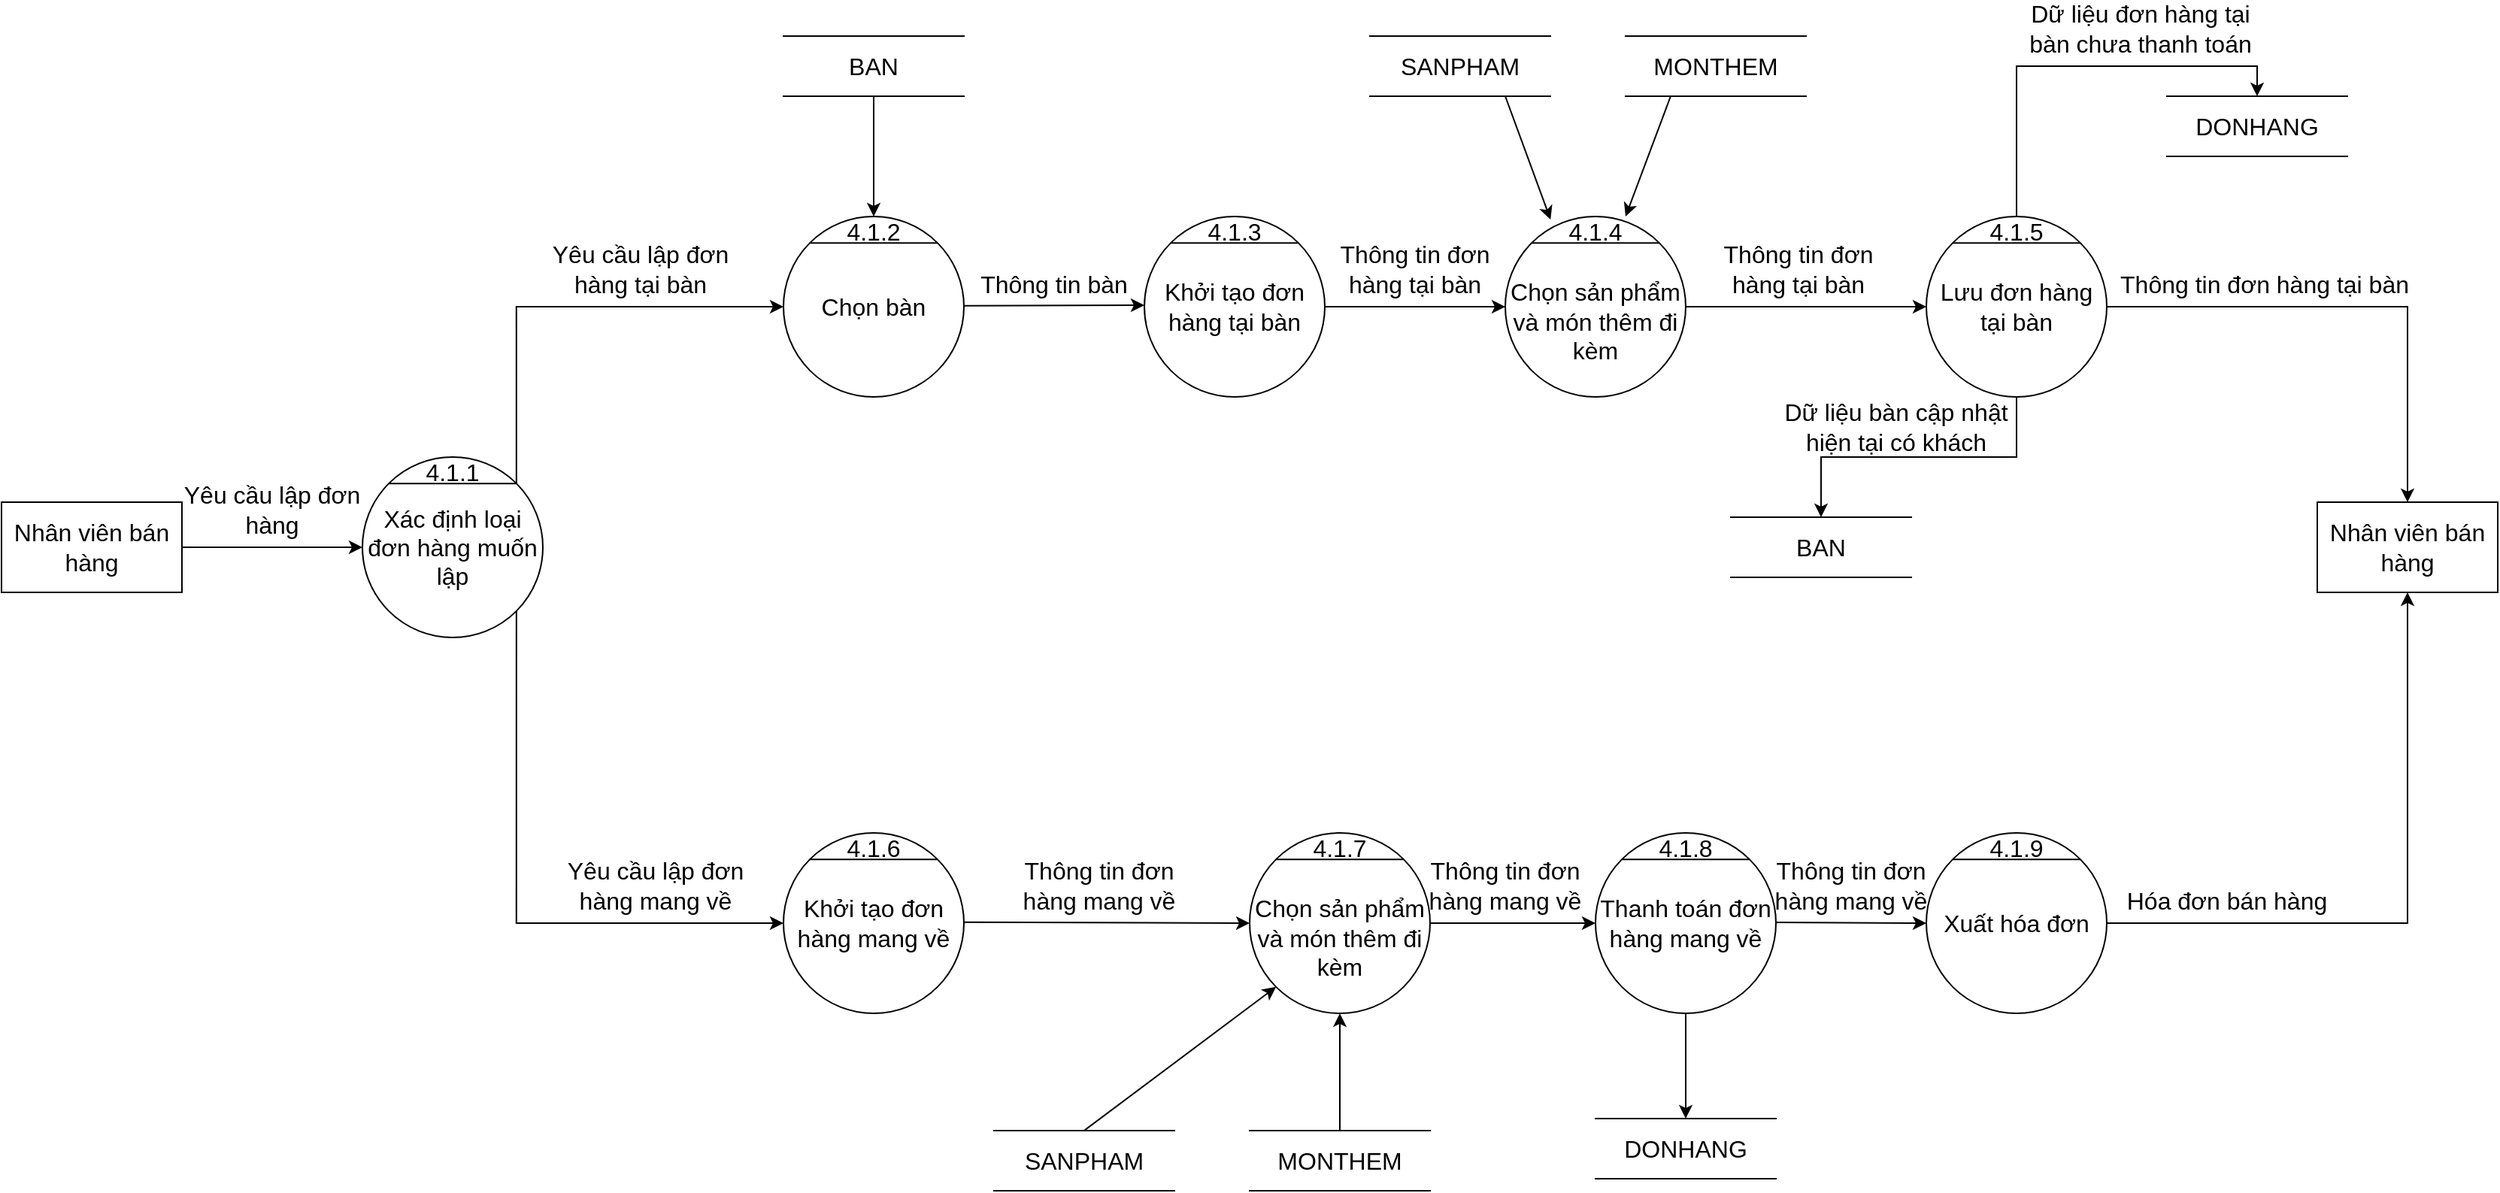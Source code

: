 <mxfile version="16.4.11" type="device"><diagram id="r7d7az37Ca1UuhSIRpS6" name="Page-1"><mxGraphModel dx="1888" dy="641" grid="1" gridSize="10" guides="1" tooltips="1" connect="1" arrows="1" fold="1" page="1" pageScale="1" pageWidth="850" pageHeight="1100" math="0" shadow="0"><root><mxCell id="0"/><mxCell id="1" parent="0"/><mxCell id="aVuV3VAq3IfDHSAjyxm4-2" value="Chọn bàn" style="ellipse;whiteSpace=wrap;html=1;aspect=fixed;fontSize=16;" parent="1" vertex="1"><mxGeometry x="120" y="240" width="120" height="120" as="geometry"/></mxCell><mxCell id="aVuV3VAq3IfDHSAjyxm4-3" value="" style="endArrow=none;html=1;rounded=0;exitX=0;exitY=0;exitDx=0;exitDy=0;entryX=1;entryY=0;entryDx=0;entryDy=0;fontSize=16;" parent="1" source="aVuV3VAq3IfDHSAjyxm4-2" target="aVuV3VAq3IfDHSAjyxm4-2" edge="1"><mxGeometry width="50" height="50" relative="1" as="geometry"><mxPoint x="400" y="280" as="sourcePoint"/><mxPoint x="450" y="230" as="targetPoint"/></mxGeometry></mxCell><mxCell id="aVuV3VAq3IfDHSAjyxm4-4" value="4.1.2" style="text;html=1;strokeColor=none;fillColor=none;align=center;verticalAlign=middle;whiteSpace=wrap;rounded=0;fontSize=16;" parent="1" vertex="1"><mxGeometry x="160" y="240" width="40" height="20" as="geometry"/></mxCell><mxCell id="aVuV3VAq3IfDHSAjyxm4-5" value="Nhân viên bán hàng" style="rounded=0;whiteSpace=wrap;html=1;fontSize=16;" parent="1" vertex="1"><mxGeometry x="-400" y="430" width="120" height="60" as="geometry"/></mxCell><mxCell id="aVuV3VAq3IfDHSAjyxm4-6" value="Yêu cầu lập đơn hàng tại bàn" style="text;html=1;strokeColor=none;fillColor=none;align=center;verticalAlign=middle;whiteSpace=wrap;rounded=0;fontSize=16;" parent="1" vertex="1"><mxGeometry x="-40" y="260" width="130" height="30" as="geometry"/></mxCell><mxCell id="aVuV3VAq3IfDHSAjyxm4-32" value="" style="endArrow=classic;html=1;rounded=0;exitX=1;exitY=0.5;exitDx=0;exitDy=0;" parent="1" edge="1"><mxGeometry width="50" height="50" relative="1" as="geometry"><mxPoint x="240" y="299.41" as="sourcePoint"/><mxPoint x="360" y="299" as="targetPoint"/></mxGeometry></mxCell><mxCell id="aVuV3VAq3IfDHSAjyxm4-34" value="Khởi tạo đơn hàng tại bàn" style="ellipse;whiteSpace=wrap;html=1;aspect=fixed;fontSize=16;" parent="1" vertex="1"><mxGeometry x="360" y="240" width="120" height="120" as="geometry"/></mxCell><mxCell id="aVuV3VAq3IfDHSAjyxm4-35" value="" style="endArrow=none;html=1;rounded=0;exitX=0;exitY=0;exitDx=0;exitDy=0;entryX=1;entryY=0;entryDx=0;entryDy=0;fontSize=16;" parent="1" source="aVuV3VAq3IfDHSAjyxm4-34" target="aVuV3VAq3IfDHSAjyxm4-34" edge="1"><mxGeometry width="50" height="50" relative="1" as="geometry"><mxPoint x="580" y="280" as="sourcePoint"/><mxPoint x="630" y="230" as="targetPoint"/></mxGeometry></mxCell><mxCell id="aVuV3VAq3IfDHSAjyxm4-36" value="4.1.3" style="text;html=1;strokeColor=none;fillColor=none;align=center;verticalAlign=middle;whiteSpace=wrap;rounded=0;fontSize=16;" parent="1" vertex="1"><mxGeometry x="400" y="240" width="40" height="20" as="geometry"/></mxCell><mxCell id="aVuV3VAq3IfDHSAjyxm4-37" value="&lt;font style=&quot;font-size: 16px&quot;&gt;Thông tin bàn&lt;/font&gt;" style="text;html=1;strokeColor=none;fillColor=none;align=center;verticalAlign=middle;whiteSpace=wrap;rounded=0;" parent="1" vertex="1"><mxGeometry x="250" y="270" width="100" height="30" as="geometry"/></mxCell><mxCell id="aVuV3VAq3IfDHSAjyxm4-43" value="&lt;span style=&quot;font-size: 16px&quot;&gt;Thông tin đơn hàng tại bàn&lt;/span&gt;" style="text;html=1;strokeColor=none;fillColor=none;align=center;verticalAlign=middle;whiteSpace=wrap;rounded=0;" parent="1" vertex="1"><mxGeometry x="475" y="260" width="130" height="30" as="geometry"/></mxCell><mxCell id="aVuV3VAq3IfDHSAjyxm4-46" value="&lt;br&gt;Chọn sản phẩm và món thêm đi kèm" style="ellipse;whiteSpace=wrap;html=1;aspect=fixed;fontSize=16;" parent="1" vertex="1"><mxGeometry x="600" y="240" width="120" height="120" as="geometry"/></mxCell><mxCell id="aVuV3VAq3IfDHSAjyxm4-47" value="" style="endArrow=none;html=1;rounded=0;exitX=0;exitY=0;exitDx=0;exitDy=0;entryX=1;entryY=0;entryDx=0;entryDy=0;fontSize=16;" parent="1" source="aVuV3VAq3IfDHSAjyxm4-46" target="aVuV3VAq3IfDHSAjyxm4-46" edge="1"><mxGeometry width="50" height="50" relative="1" as="geometry"><mxPoint x="645" y="470" as="sourcePoint"/><mxPoint x="695" y="420" as="targetPoint"/></mxGeometry></mxCell><mxCell id="aVuV3VAq3IfDHSAjyxm4-48" value="4.1.4" style="text;html=1;strokeColor=none;fillColor=none;align=center;verticalAlign=middle;whiteSpace=wrap;rounded=0;fontSize=16;" parent="1" vertex="1"><mxGeometry x="640" y="240" width="40" height="20" as="geometry"/></mxCell><mxCell id="aVuV3VAq3IfDHSAjyxm4-51" value="MONTHEM" style="shape=partialRectangle;whiteSpace=wrap;html=1;left=0;right=0;fillColor=none;fontSize=16;" parent="1" vertex="1"><mxGeometry x="680" y="120" width="120" height="40" as="geometry"/></mxCell><mxCell id="aVuV3VAq3IfDHSAjyxm4-53" value="DONHANG" style="shape=partialRectangle;whiteSpace=wrap;html=1;left=0;right=0;fillColor=none;fontSize=16;" parent="1" vertex="1"><mxGeometry x="1040" y="160" width="120" height="40" as="geometry"/></mxCell><mxCell id="aVuV3VAq3IfDHSAjyxm4-54" value="BAN" style="shape=partialRectangle;whiteSpace=wrap;html=1;left=0;right=0;fillColor=none;fontSize=16;" parent="1" vertex="1"><mxGeometry x="120" y="120" width="120" height="40" as="geometry"/></mxCell><mxCell id="aVuV3VAq3IfDHSAjyxm4-55" value="" style="endArrow=classic;html=1;rounded=0;fontSize=16;exitX=0.5;exitY=1;exitDx=0;exitDy=0;entryX=0.5;entryY=0;entryDx=0;entryDy=0;" parent="1" source="aVuV3VAq3IfDHSAjyxm4-54" target="aVuV3VAq3IfDHSAjyxm4-4" edge="1"><mxGeometry width="50" height="50" relative="1" as="geometry"><mxPoint x="490" y="390" as="sourcePoint"/><mxPoint x="540" y="340" as="targetPoint"/></mxGeometry></mxCell><mxCell id="aVuV3VAq3IfDHSAjyxm4-57" value="&lt;span style=&quot;font-size: 16px&quot;&gt;Dữ liệu đơn hàng tại bàn chưa thanh toán&lt;/span&gt;" style="text;html=1;strokeColor=none;fillColor=none;align=center;verticalAlign=middle;whiteSpace=wrap;rounded=0;" parent="1" vertex="1"><mxGeometry x="940" y="100" width="165" height="30" as="geometry"/></mxCell><mxCell id="aVuV3VAq3IfDHSAjyxm4-58" value="BAN" style="shape=partialRectangle;whiteSpace=wrap;html=1;left=0;right=0;fillColor=none;fontSize=16;" parent="1" vertex="1"><mxGeometry x="750" y="440" width="120" height="40" as="geometry"/></mxCell><mxCell id="aVuV3VAq3IfDHSAjyxm4-60" value="&lt;span style=&quot;font-size: 16px&quot;&gt;Dữ liệu bàn cập nhật hiện tại có khách&lt;/span&gt;" style="text;html=1;strokeColor=none;fillColor=none;align=center;verticalAlign=middle;whiteSpace=wrap;rounded=0;" parent="1" vertex="1"><mxGeometry x="770" y="360" width="180" height="40" as="geometry"/></mxCell><mxCell id="aVuV3VAq3IfDHSAjyxm4-61" value="" style="endArrow=classic;html=1;rounded=0;fontSize=16;exitX=0.25;exitY=1;exitDx=0;exitDy=0;entryX=1;entryY=0;entryDx=0;entryDy=0;" parent="1" source="aVuV3VAq3IfDHSAjyxm4-51" target="aVuV3VAq3IfDHSAjyxm4-48" edge="1"><mxGeometry width="50" height="50" relative="1" as="geometry"><mxPoint x="490" y="240" as="sourcePoint"/><mxPoint x="540" y="190" as="targetPoint"/></mxGeometry></mxCell><mxCell id="aVuV3VAq3IfDHSAjyxm4-62" value="SANPHAM" style="shape=partialRectangle;whiteSpace=wrap;html=1;left=0;right=0;fillColor=none;fontSize=16;" parent="1" vertex="1"><mxGeometry x="510" y="120" width="120" height="40" as="geometry"/></mxCell><mxCell id="aVuV3VAq3IfDHSAjyxm4-63" value="" style="endArrow=classic;html=1;rounded=0;fontSize=16;entryX=0.251;entryY=0.017;entryDx=0;entryDy=0;exitX=0.75;exitY=1;exitDx=0;exitDy=0;entryPerimeter=0;" parent="1" source="aVuV3VAq3IfDHSAjyxm4-62" target="aVuV3VAq3IfDHSAjyxm4-46" edge="1"><mxGeometry width="50" height="50" relative="1" as="geometry"><mxPoint x="499" y="190" as="sourcePoint"/><mxPoint x="499.41" y="270" as="targetPoint"/></mxGeometry></mxCell><mxCell id="aVuV3VAq3IfDHSAjyxm4-66" value="Thông tin đơn hàng tại bàn" style="text;html=1;strokeColor=none;fillColor=none;align=center;verticalAlign=middle;whiteSpace=wrap;rounded=0;fontSize=16;" parent="1" vertex="1"><mxGeometry x="990" y="270" width="230" height="30" as="geometry"/></mxCell><mxCell id="sOpwKPmYSorU2GCtA5Bh-1" value="Xác định loại đơn hàng muốn lập" style="ellipse;whiteSpace=wrap;html=1;aspect=fixed;fontSize=16;" parent="1" vertex="1"><mxGeometry x="-160" y="400" width="120" height="120" as="geometry"/></mxCell><mxCell id="sOpwKPmYSorU2GCtA5Bh-2" value="" style="endArrow=none;html=1;rounded=0;exitX=0;exitY=0;exitDx=0;exitDy=0;entryX=1;entryY=0;entryDx=0;entryDy=0;fontSize=16;" parent="1" source="sOpwKPmYSorU2GCtA5Bh-1" target="sOpwKPmYSorU2GCtA5Bh-1" edge="1"><mxGeometry width="50" height="50" relative="1" as="geometry"><mxPoint x="120" y="440" as="sourcePoint"/><mxPoint x="170" y="390" as="targetPoint"/></mxGeometry></mxCell><mxCell id="sOpwKPmYSorU2GCtA5Bh-3" value="4.1.1" style="text;html=1;strokeColor=none;fillColor=none;align=center;verticalAlign=middle;whiteSpace=wrap;rounded=0;fontSize=16;" parent="1" vertex="1"><mxGeometry x="-120" y="400" width="40" height="20" as="geometry"/></mxCell><mxCell id="sOpwKPmYSorU2GCtA5Bh-4" value="" style="endArrow=classic;html=1;rounded=0;exitX=1;exitY=0.5;exitDx=0;exitDy=0;entryX=0;entryY=0.5;entryDx=0;entryDy=0;" parent="1" source="aVuV3VAq3IfDHSAjyxm4-5" target="sOpwKPmYSorU2GCtA5Bh-1" edge="1"><mxGeometry width="50" height="50" relative="1" as="geometry"><mxPoint x="50" y="540" as="sourcePoint"/><mxPoint x="100" y="490" as="targetPoint"/></mxGeometry></mxCell><mxCell id="sOpwKPmYSorU2GCtA5Bh-5" value="Yêu cầu lập đơn hàng" style="text;html=1;strokeColor=none;fillColor=none;align=center;verticalAlign=middle;whiteSpace=wrap;rounded=0;fontSize=16;" parent="1" vertex="1"><mxGeometry x="-280" y="420" width="120" height="30" as="geometry"/></mxCell><mxCell id="sOpwKPmYSorU2GCtA5Bh-6" value="" style="edgeStyle=segmentEdgeStyle;endArrow=classic;html=1;rounded=0;exitX=1;exitY=0;exitDx=0;exitDy=0;entryX=0;entryY=0.5;entryDx=0;entryDy=0;" parent="1" source="sOpwKPmYSorU2GCtA5Bh-1" target="aVuV3VAq3IfDHSAjyxm4-2" edge="1"><mxGeometry width="50" height="50" relative="1" as="geometry"><mxPoint x="50" y="540" as="sourcePoint"/><mxPoint x="100" y="490" as="targetPoint"/><Array as="points"><mxPoint x="-58" y="300"/></Array></mxGeometry></mxCell><mxCell id="sOpwKPmYSorU2GCtA5Bh-7" value="" style="endArrow=classic;html=1;rounded=0;exitX=1;exitY=0.5;exitDx=0;exitDy=0;" parent="1" source="aVuV3VAq3IfDHSAjyxm4-34" edge="1"><mxGeometry width="50" height="50" relative="1" as="geometry"><mxPoint x="320" y="360" as="sourcePoint"/><mxPoint x="600" y="300" as="targetPoint"/></mxGeometry></mxCell><mxCell id="sOpwKPmYSorU2GCtA5Bh-8" value="" style="edgeStyle=segmentEdgeStyle;endArrow=classic;html=1;rounded=0;exitX=0.5;exitY=0;exitDx=0;exitDy=0;entryX=0.5;entryY=0;entryDx=0;entryDy=0;" parent="1" target="aVuV3VAq3IfDHSAjyxm4-53" edge="1" source="UY6gmHr2twhDciE8j8_5-6"><mxGeometry width="50" height="50" relative="1" as="geometry"><mxPoint x="650" y="360" as="sourcePoint"/><mxPoint x="520" y="410" as="targetPoint"/><Array as="points"><mxPoint x="940" y="140"/><mxPoint x="1100" y="140"/></Array></mxGeometry></mxCell><mxCell id="sOpwKPmYSorU2GCtA5Bh-9" value="" style="edgeStyle=segmentEdgeStyle;endArrow=classic;html=1;rounded=0;entryX=0.5;entryY=0;entryDx=0;entryDy=0;exitX=0.5;exitY=1;exitDx=0;exitDy=0;" parent="1" source="UY6gmHr2twhDciE8j8_5-4" target="aVuV3VAq3IfDHSAjyxm4-58" edge="1"><mxGeometry width="50" height="50" relative="1" as="geometry"><mxPoint x="320" y="460" as="sourcePoint"/><mxPoint x="370" y="410" as="targetPoint"/><Array as="points"><mxPoint x="940" y="400"/><mxPoint x="810" y="400"/></Array></mxGeometry></mxCell><mxCell id="sOpwKPmYSorU2GCtA5Bh-10" value="Nhân viên bán hàng" style="rounded=0;whiteSpace=wrap;html=1;fontSize=16;" parent="1" vertex="1"><mxGeometry x="1140" y="430" width="120" height="60" as="geometry"/></mxCell><mxCell id="sOpwKPmYSorU2GCtA5Bh-11" value="" style="edgeStyle=segmentEdgeStyle;endArrow=classic;html=1;rounded=0;entryX=0.5;entryY=0;entryDx=0;entryDy=0;exitX=1;exitY=0.5;exitDx=0;exitDy=0;" parent="1" source="UY6gmHr2twhDciE8j8_5-4" target="sOpwKPmYSorU2GCtA5Bh-10" edge="1"><mxGeometry width="50" height="50" relative="1" as="geometry"><mxPoint x="1030" y="300" as="sourcePoint"/><mxPoint x="580" y="520" as="targetPoint"/></mxGeometry></mxCell><mxCell id="sOpwKPmYSorU2GCtA5Bh-34" value="Khởi tạo đơn hàng mang về" style="ellipse;whiteSpace=wrap;html=1;aspect=fixed;fontSize=16;" parent="1" vertex="1"><mxGeometry x="120" y="650" width="120" height="120" as="geometry"/></mxCell><mxCell id="sOpwKPmYSorU2GCtA5Bh-35" value="" style="endArrow=none;html=1;rounded=0;exitX=0;exitY=0;exitDx=0;exitDy=0;entryX=1;entryY=0;entryDx=0;entryDy=0;fontSize=16;" parent="1" source="sOpwKPmYSorU2GCtA5Bh-34" target="sOpwKPmYSorU2GCtA5Bh-34" edge="1"><mxGeometry width="50" height="50" relative="1" as="geometry"><mxPoint x="400" y="690" as="sourcePoint"/><mxPoint x="450" y="640" as="targetPoint"/></mxGeometry></mxCell><mxCell id="sOpwKPmYSorU2GCtA5Bh-36" value="4.1.6" style="text;html=1;strokeColor=none;fillColor=none;align=center;verticalAlign=middle;whiteSpace=wrap;rounded=0;fontSize=16;" parent="1" vertex="1"><mxGeometry x="160" y="650" width="40" height="20" as="geometry"/></mxCell><mxCell id="sOpwKPmYSorU2GCtA5Bh-38" value="Yêu cầu lập đơn hàng mang về" style="text;html=1;strokeColor=none;fillColor=none;align=center;verticalAlign=middle;whiteSpace=wrap;rounded=0;fontSize=16;" parent="1" vertex="1"><mxGeometry x="-30" y="670" width="130" height="30" as="geometry"/></mxCell><mxCell id="sOpwKPmYSorU2GCtA5Bh-40" value="" style="endArrow=classic;html=1;rounded=0;exitX=1;exitY=0.5;exitDx=0;exitDy=0;entryX=0;entryY=0.5;entryDx=0;entryDy=0;" parent="1" target="sOpwKPmYSorU2GCtA5Bh-41" edge="1"><mxGeometry width="50" height="50" relative="1" as="geometry"><mxPoint x="240" y="709.41" as="sourcePoint"/><mxPoint x="360" y="709" as="targetPoint"/></mxGeometry></mxCell><mxCell id="sOpwKPmYSorU2GCtA5Bh-41" value="&lt;br&gt;Chọn sản phẩm và món thêm đi kèm" style="ellipse;whiteSpace=wrap;html=1;aspect=fixed;fontSize=16;" parent="1" vertex="1"><mxGeometry x="430" y="650" width="120" height="120" as="geometry"/></mxCell><mxCell id="sOpwKPmYSorU2GCtA5Bh-42" value="" style="endArrow=none;html=1;rounded=0;exitX=0;exitY=0;exitDx=0;exitDy=0;entryX=1;entryY=0;entryDx=0;entryDy=0;fontSize=16;" parent="1" source="sOpwKPmYSorU2GCtA5Bh-41" target="sOpwKPmYSorU2GCtA5Bh-41" edge="1"><mxGeometry width="50" height="50" relative="1" as="geometry"><mxPoint x="650" y="690" as="sourcePoint"/><mxPoint x="700" y="640" as="targetPoint"/></mxGeometry></mxCell><mxCell id="sOpwKPmYSorU2GCtA5Bh-43" value="4.1.7" style="text;html=1;strokeColor=none;fillColor=none;align=center;verticalAlign=middle;whiteSpace=wrap;rounded=0;fontSize=16;" parent="1" vertex="1"><mxGeometry x="470" y="650" width="40" height="20" as="geometry"/></mxCell><mxCell id="sOpwKPmYSorU2GCtA5Bh-44" value="&lt;font style=&quot;font-size: 16px&quot;&gt;Thông tin đơn hàng mang về&lt;/font&gt;" style="text;html=1;strokeColor=none;fillColor=none;align=center;verticalAlign=middle;whiteSpace=wrap;rounded=0;" parent="1" vertex="1"><mxGeometry x="260" y="670" width="140" height="30" as="geometry"/></mxCell><mxCell id="sOpwKPmYSorU2GCtA5Bh-45" value="MONTHEM" style="shape=partialRectangle;whiteSpace=wrap;html=1;left=0;right=0;fillColor=none;fontSize=16;" parent="1" vertex="1"><mxGeometry x="430" y="847.96" width="120" height="40" as="geometry"/></mxCell><mxCell id="sOpwKPmYSorU2GCtA5Bh-50" value="SANPHAM" style="shape=partialRectangle;whiteSpace=wrap;html=1;left=0;right=0;fillColor=none;fontSize=16;" parent="1" vertex="1"><mxGeometry x="260" y="847.96" width="120" height="40" as="geometry"/></mxCell><mxCell id="sOpwKPmYSorU2GCtA5Bh-54" value="" style="edgeStyle=segmentEdgeStyle;endArrow=classic;html=1;rounded=0;exitX=1;exitY=1;exitDx=0;exitDy=0;entryX=0;entryY=0.5;entryDx=0;entryDy=0;" parent="1" source="sOpwKPmYSorU2GCtA5Bh-1" target="sOpwKPmYSorU2GCtA5Bh-34" edge="1"><mxGeometry width="50" height="50" relative="1" as="geometry"><mxPoint x="390" y="570" as="sourcePoint"/><mxPoint x="440" y="520" as="targetPoint"/><Array as="points"><mxPoint x="-58" y="710"/></Array></mxGeometry></mxCell><mxCell id="sOpwKPmYSorU2GCtA5Bh-55" value="" style="endArrow=classic;html=1;rounded=0;exitX=0.5;exitY=0;exitDx=0;exitDy=0;entryX=0;entryY=1;entryDx=0;entryDy=0;" parent="1" source="sOpwKPmYSorU2GCtA5Bh-50" target="sOpwKPmYSorU2GCtA5Bh-41" edge="1"><mxGeometry width="50" height="50" relative="1" as="geometry"><mxPoint x="390" y="827.96" as="sourcePoint"/><mxPoint x="440" y="777.96" as="targetPoint"/></mxGeometry></mxCell><mxCell id="sOpwKPmYSorU2GCtA5Bh-56" value="" style="endArrow=classic;html=1;rounded=0;exitX=0.5;exitY=0;exitDx=0;exitDy=0;entryX=0.5;entryY=1;entryDx=0;entryDy=0;" parent="1" source="sOpwKPmYSorU2GCtA5Bh-45" target="sOpwKPmYSorU2GCtA5Bh-41" edge="1"><mxGeometry width="50" height="50" relative="1" as="geometry"><mxPoint x="330" y="857.96" as="sourcePoint"/><mxPoint x="457.574" y="762.426" as="targetPoint"/></mxGeometry></mxCell><mxCell id="sOpwKPmYSorU2GCtA5Bh-57" value="" style="edgeStyle=segmentEdgeStyle;endArrow=classic;html=1;rounded=0;entryX=0.5;entryY=1;entryDx=0;entryDy=0;exitX=1;exitY=0.5;exitDx=0;exitDy=0;" parent="1" source="UY6gmHr2twhDciE8j8_5-13" target="sOpwKPmYSorU2GCtA5Bh-10" edge="1"><mxGeometry width="50" height="50" relative="1" as="geometry"><mxPoint x="1050" y="631" as="sourcePoint"/><mxPoint x="630" y="550" as="targetPoint"/></mxGeometry></mxCell><mxCell id="UY6gmHr2twhDciE8j8_5-4" value="Lưu đơn hàng tại bàn" style="ellipse;whiteSpace=wrap;html=1;aspect=fixed;fontSize=16;" vertex="1" parent="1"><mxGeometry x="880" y="240.0" width="120" height="120" as="geometry"/></mxCell><mxCell id="UY6gmHr2twhDciE8j8_5-5" value="" style="endArrow=none;html=1;rounded=0;exitX=0;exitY=0;exitDx=0;exitDy=0;entryX=1;entryY=0;entryDx=0;entryDy=0;fontSize=16;" edge="1" parent="1" source="UY6gmHr2twhDciE8j8_5-4" target="UY6gmHr2twhDciE8j8_5-4"><mxGeometry width="50" height="50" relative="1" as="geometry"><mxPoint x="1100" y="280.0" as="sourcePoint"/><mxPoint x="1150" y="230.0" as="targetPoint"/></mxGeometry></mxCell><mxCell id="UY6gmHr2twhDciE8j8_5-6" value="4.1.5" style="text;html=1;strokeColor=none;fillColor=none;align=center;verticalAlign=middle;whiteSpace=wrap;rounded=0;fontSize=16;" vertex="1" parent="1"><mxGeometry x="920" y="240.0" width="40" height="20" as="geometry"/></mxCell><mxCell id="UY6gmHr2twhDciE8j8_5-7" value="" style="endArrow=classic;html=1;rounded=0;exitX=1;exitY=0.5;exitDx=0;exitDy=0;entryX=0;entryY=0.5;entryDx=0;entryDy=0;" edge="1" parent="1" source="aVuV3VAq3IfDHSAjyxm4-46" target="UY6gmHr2twhDciE8j8_5-4"><mxGeometry width="50" height="50" relative="1" as="geometry"><mxPoint x="750" y="380" as="sourcePoint"/><mxPoint x="800" y="330" as="targetPoint"/></mxGeometry></mxCell><mxCell id="UY6gmHr2twhDciE8j8_5-8" value="&lt;span style=&quot;font-size: 16px&quot;&gt;Thông tin đơn hàng tại bàn&lt;/span&gt;" style="text;html=1;strokeColor=none;fillColor=none;align=center;verticalAlign=middle;whiteSpace=wrap;rounded=0;" vertex="1" parent="1"><mxGeometry x="730" y="260" width="130" height="30" as="geometry"/></mxCell><mxCell id="UY6gmHr2twhDciE8j8_5-10" value="Thanh toán đơn hàng mang về" style="ellipse;whiteSpace=wrap;html=1;aspect=fixed;fontSize=16;" vertex="1" parent="1"><mxGeometry x="660" y="650" width="120" height="120" as="geometry"/></mxCell><mxCell id="UY6gmHr2twhDciE8j8_5-11" value="" style="endArrow=none;html=1;rounded=0;exitX=0;exitY=0;exitDx=0;exitDy=0;entryX=1;entryY=0;entryDx=0;entryDy=0;fontSize=16;" edge="1" parent="1" source="UY6gmHr2twhDciE8j8_5-10" target="UY6gmHr2twhDciE8j8_5-10"><mxGeometry width="50" height="50" relative="1" as="geometry"><mxPoint x="880" y="690" as="sourcePoint"/><mxPoint x="930" y="640" as="targetPoint"/></mxGeometry></mxCell><mxCell id="UY6gmHr2twhDciE8j8_5-12" value="4.1.8" style="text;html=1;strokeColor=none;fillColor=none;align=center;verticalAlign=middle;whiteSpace=wrap;rounded=0;fontSize=16;" vertex="1" parent="1"><mxGeometry x="700" y="650" width="40" height="20" as="geometry"/></mxCell><mxCell id="UY6gmHr2twhDciE8j8_5-13" value="Xuất hóa đơn" style="ellipse;whiteSpace=wrap;html=1;aspect=fixed;fontSize=16;" vertex="1" parent="1"><mxGeometry x="880" y="650" width="120" height="120" as="geometry"/></mxCell><mxCell id="UY6gmHr2twhDciE8j8_5-14" value="" style="endArrow=none;html=1;rounded=0;exitX=0;exitY=0;exitDx=0;exitDy=0;entryX=1;entryY=0;entryDx=0;entryDy=0;fontSize=16;" edge="1" parent="1" source="UY6gmHr2twhDciE8j8_5-13" target="UY6gmHr2twhDciE8j8_5-13"><mxGeometry width="50" height="50" relative="1" as="geometry"><mxPoint x="1100" y="690" as="sourcePoint"/><mxPoint x="1150" y="640" as="targetPoint"/></mxGeometry></mxCell><mxCell id="UY6gmHr2twhDciE8j8_5-15" value="4.1.9" style="text;html=1;strokeColor=none;fillColor=none;align=center;verticalAlign=middle;whiteSpace=wrap;rounded=0;fontSize=16;" vertex="1" parent="1"><mxGeometry x="920" y="650" width="40" height="20" as="geometry"/></mxCell><mxCell id="UY6gmHr2twhDciE8j8_5-16" value="" style="endArrow=classic;html=1;rounded=0;entryX=0;entryY=0.5;entryDx=0;entryDy=0;exitX=1;exitY=0.5;exitDx=0;exitDy=0;" edge="1" parent="1" source="sOpwKPmYSorU2GCtA5Bh-41" target="UY6gmHr2twhDciE8j8_5-10"><mxGeometry width="50" height="50" relative="1" as="geometry"><mxPoint x="540" y="700" as="sourcePoint"/><mxPoint x="740" y="710.09" as="targetPoint"/></mxGeometry></mxCell><mxCell id="UY6gmHr2twhDciE8j8_5-17" value="&lt;font style=&quot;font-size: 16px&quot;&gt;Thông tin đơn hàng mang về&lt;/font&gt;" style="text;html=1;strokeColor=none;fillColor=none;align=center;verticalAlign=middle;whiteSpace=wrap;rounded=0;" vertex="1" parent="1"><mxGeometry x="530" y="670" width="140" height="30" as="geometry"/></mxCell><mxCell id="UY6gmHr2twhDciE8j8_5-18" value="" style="endArrow=classic;html=1;rounded=0;exitX=1;exitY=0.5;exitDx=0;exitDy=0;" edge="1" parent="1"><mxGeometry width="50" height="50" relative="1" as="geometry"><mxPoint x="780" y="709.5" as="sourcePoint"/><mxPoint x="880" y="710" as="targetPoint"/></mxGeometry></mxCell><mxCell id="UY6gmHr2twhDciE8j8_5-19" value="&lt;font style=&quot;font-size: 16px&quot;&gt;Thông tin đơn hàng mang về&lt;/font&gt;" style="text;html=1;strokeColor=none;fillColor=none;align=center;verticalAlign=middle;whiteSpace=wrap;rounded=0;" vertex="1" parent="1"><mxGeometry x="760" y="670" width="140" height="30" as="geometry"/></mxCell><mxCell id="UY6gmHr2twhDciE8j8_5-20" value="DONHANG" style="shape=partialRectangle;whiteSpace=wrap;html=1;left=0;right=0;fillColor=none;fontSize=16;" vertex="1" parent="1"><mxGeometry x="660" y="840" width="120" height="40" as="geometry"/></mxCell><mxCell id="UY6gmHr2twhDciE8j8_5-21" value="" style="endArrow=classic;html=1;rounded=0;exitX=0.5;exitY=1;exitDx=0;exitDy=0;entryX=0.5;entryY=0;entryDx=0;entryDy=0;" edge="1" parent="1" source="UY6gmHr2twhDciE8j8_5-10" target="UY6gmHr2twhDciE8j8_5-20"><mxGeometry width="50" height="50" relative="1" as="geometry"><mxPoint x="700" y="880" as="sourcePoint"/><mxPoint x="750" y="830" as="targetPoint"/></mxGeometry></mxCell><mxCell id="UY6gmHr2twhDciE8j8_5-22" value="&lt;font style=&quot;font-size: 16px&quot;&gt;Hóa đơn bán hàng&lt;/font&gt;" style="text;html=1;strokeColor=none;fillColor=none;align=center;verticalAlign=middle;whiteSpace=wrap;rounded=0;" vertex="1" parent="1"><mxGeometry x="1010" y="680" width="140" height="30" as="geometry"/></mxCell></root></mxGraphModel></diagram></mxfile>